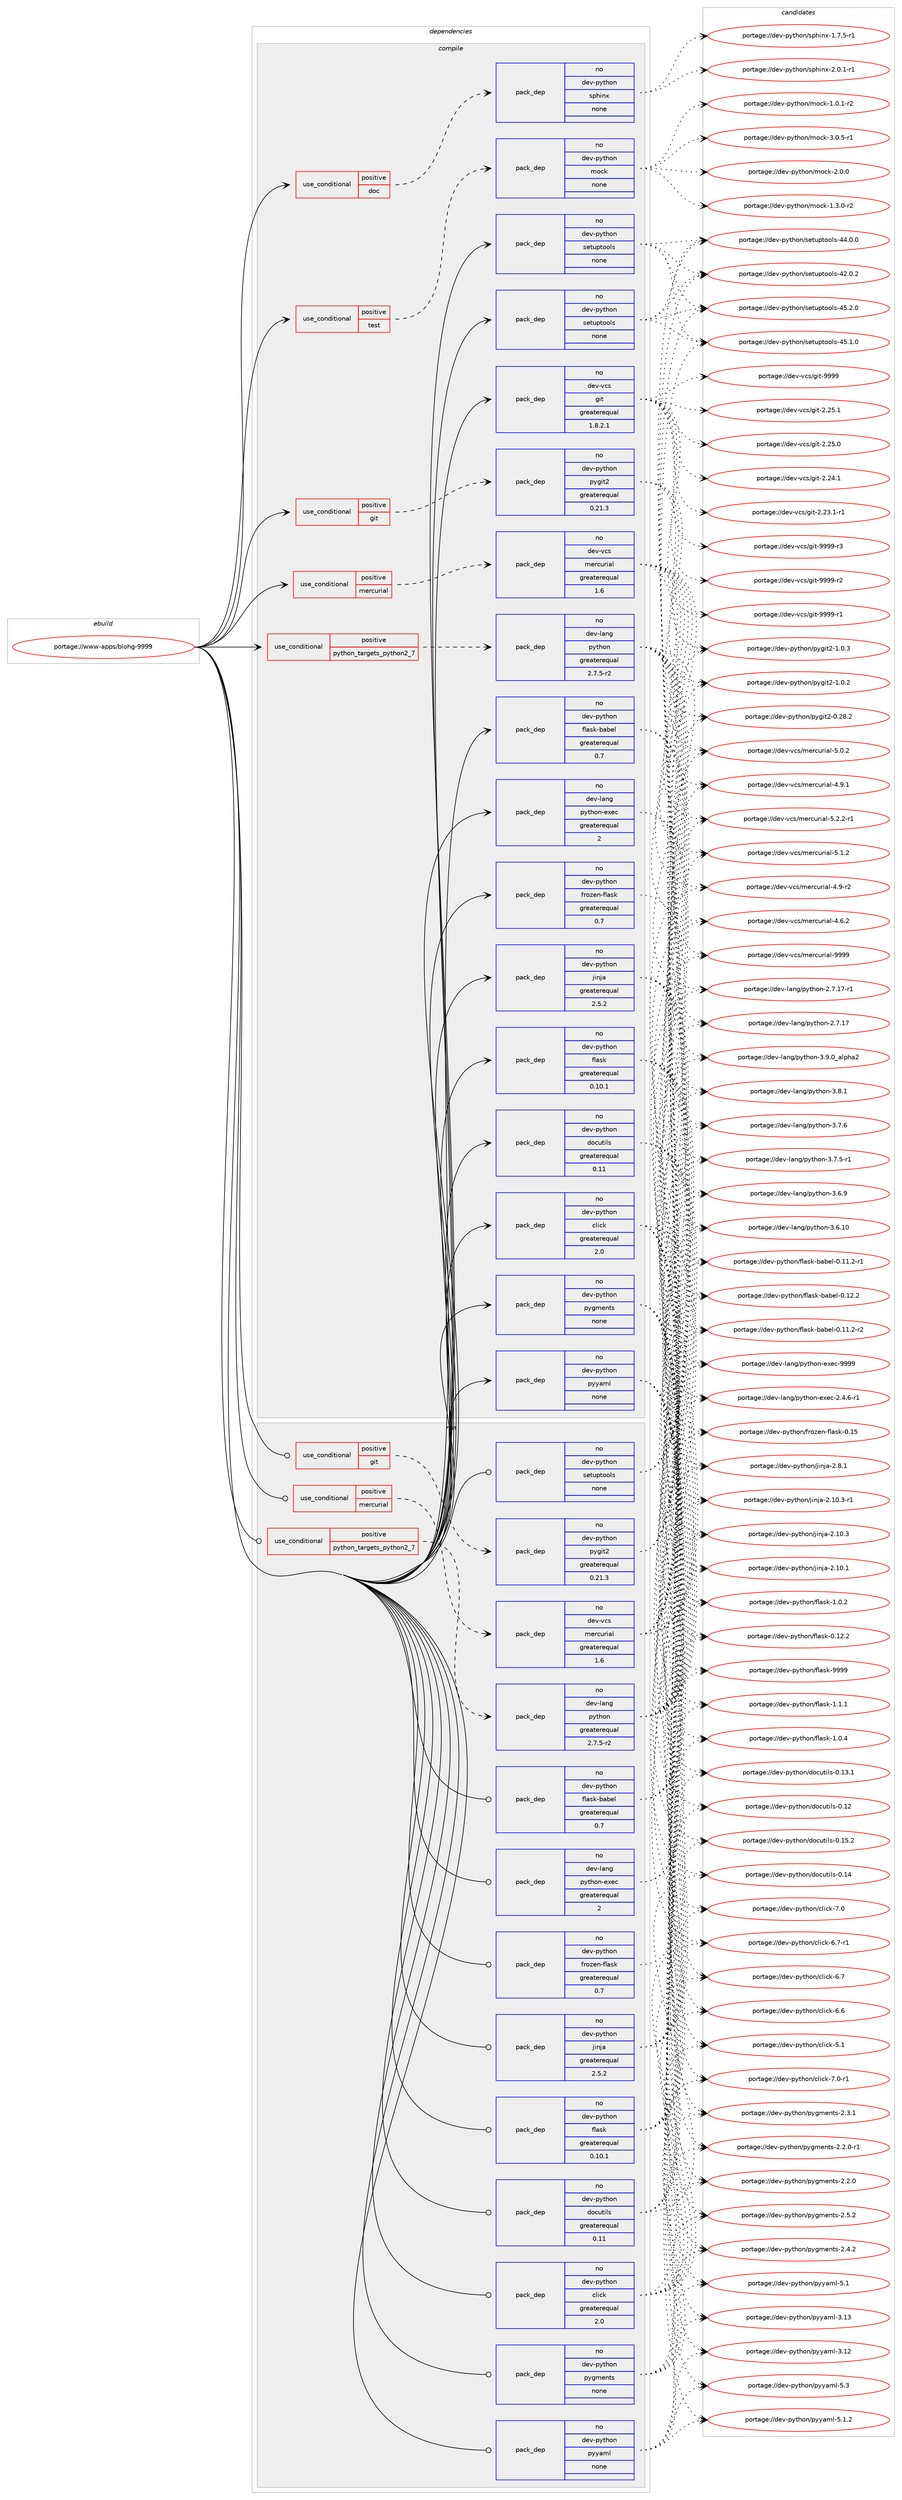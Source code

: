 digraph prolog {

# *************
# Graph options
# *************

newrank=true;
concentrate=true;
compound=true;
graph [rankdir=LR,fontname=Helvetica,fontsize=10,ranksep=1.5];#, ranksep=2.5, nodesep=0.2];
edge  [arrowhead=vee];
node  [fontname=Helvetica,fontsize=10];

# **********
# The ebuild
# **********

subgraph cluster_leftcol {
color=gray;
rank=same;
label=<<i>ebuild</i>>;
id [label="portage://www-apps/blohg-9999", color=red, width=4, href="../www-apps/blohg-9999.svg"];
}

# ****************
# The dependencies
# ****************

subgraph cluster_midcol {
color=gray;
label=<<i>dependencies</i>>;
subgraph cluster_compile {
fillcolor="#eeeeee";
style=filled;
label=<<i>compile</i>>;
subgraph cond6461 {
dependency35885 [label=<<TABLE BORDER="0" CELLBORDER="1" CELLSPACING="0" CELLPADDING="4"><TR><TD ROWSPAN="3" CELLPADDING="10">use_conditional</TD></TR><TR><TD>positive</TD></TR><TR><TD>doc</TD></TR></TABLE>>, shape=none, color=red];
subgraph pack28768 {
dependency35886 [label=<<TABLE BORDER="0" CELLBORDER="1" CELLSPACING="0" CELLPADDING="4" WIDTH="220"><TR><TD ROWSPAN="6" CELLPADDING="30">pack_dep</TD></TR><TR><TD WIDTH="110">no</TD></TR><TR><TD>dev-python</TD></TR><TR><TD>sphinx</TD></TR><TR><TD>none</TD></TR><TR><TD></TD></TR></TABLE>>, shape=none, color=blue];
}
dependency35885:e -> dependency35886:w [weight=20,style="dashed",arrowhead="vee"];
}
id:e -> dependency35885:w [weight=20,style="solid",arrowhead="vee"];
subgraph cond6462 {
dependency35887 [label=<<TABLE BORDER="0" CELLBORDER="1" CELLSPACING="0" CELLPADDING="4"><TR><TD ROWSPAN="3" CELLPADDING="10">use_conditional</TD></TR><TR><TD>positive</TD></TR><TR><TD>git</TD></TR></TABLE>>, shape=none, color=red];
subgraph pack28769 {
dependency35888 [label=<<TABLE BORDER="0" CELLBORDER="1" CELLSPACING="0" CELLPADDING="4" WIDTH="220"><TR><TD ROWSPAN="6" CELLPADDING="30">pack_dep</TD></TR><TR><TD WIDTH="110">no</TD></TR><TR><TD>dev-python</TD></TR><TR><TD>pygit2</TD></TR><TR><TD>greaterequal</TD></TR><TR><TD>0.21.3</TD></TR></TABLE>>, shape=none, color=blue];
}
dependency35887:e -> dependency35888:w [weight=20,style="dashed",arrowhead="vee"];
}
id:e -> dependency35887:w [weight=20,style="solid",arrowhead="vee"];
subgraph cond6463 {
dependency35889 [label=<<TABLE BORDER="0" CELLBORDER="1" CELLSPACING="0" CELLPADDING="4"><TR><TD ROWSPAN="3" CELLPADDING="10">use_conditional</TD></TR><TR><TD>positive</TD></TR><TR><TD>mercurial</TD></TR></TABLE>>, shape=none, color=red];
subgraph pack28770 {
dependency35890 [label=<<TABLE BORDER="0" CELLBORDER="1" CELLSPACING="0" CELLPADDING="4" WIDTH="220"><TR><TD ROWSPAN="6" CELLPADDING="30">pack_dep</TD></TR><TR><TD WIDTH="110">no</TD></TR><TR><TD>dev-vcs</TD></TR><TR><TD>mercurial</TD></TR><TR><TD>greaterequal</TD></TR><TR><TD>1.6</TD></TR></TABLE>>, shape=none, color=blue];
}
dependency35889:e -> dependency35890:w [weight=20,style="dashed",arrowhead="vee"];
}
id:e -> dependency35889:w [weight=20,style="solid",arrowhead="vee"];
subgraph cond6464 {
dependency35891 [label=<<TABLE BORDER="0" CELLBORDER="1" CELLSPACING="0" CELLPADDING="4"><TR><TD ROWSPAN="3" CELLPADDING="10">use_conditional</TD></TR><TR><TD>positive</TD></TR><TR><TD>python_targets_python2_7</TD></TR></TABLE>>, shape=none, color=red];
subgraph pack28771 {
dependency35892 [label=<<TABLE BORDER="0" CELLBORDER="1" CELLSPACING="0" CELLPADDING="4" WIDTH="220"><TR><TD ROWSPAN="6" CELLPADDING="30">pack_dep</TD></TR><TR><TD WIDTH="110">no</TD></TR><TR><TD>dev-lang</TD></TR><TR><TD>python</TD></TR><TR><TD>greaterequal</TD></TR><TR><TD>2.7.5-r2</TD></TR></TABLE>>, shape=none, color=blue];
}
dependency35891:e -> dependency35892:w [weight=20,style="dashed",arrowhead="vee"];
}
id:e -> dependency35891:w [weight=20,style="solid",arrowhead="vee"];
subgraph cond6465 {
dependency35893 [label=<<TABLE BORDER="0" CELLBORDER="1" CELLSPACING="0" CELLPADDING="4"><TR><TD ROWSPAN="3" CELLPADDING="10">use_conditional</TD></TR><TR><TD>positive</TD></TR><TR><TD>test</TD></TR></TABLE>>, shape=none, color=red];
subgraph pack28772 {
dependency35894 [label=<<TABLE BORDER="0" CELLBORDER="1" CELLSPACING="0" CELLPADDING="4" WIDTH="220"><TR><TD ROWSPAN="6" CELLPADDING="30">pack_dep</TD></TR><TR><TD WIDTH="110">no</TD></TR><TR><TD>dev-python</TD></TR><TR><TD>mock</TD></TR><TR><TD>none</TD></TR><TR><TD></TD></TR></TABLE>>, shape=none, color=blue];
}
dependency35893:e -> dependency35894:w [weight=20,style="dashed",arrowhead="vee"];
}
id:e -> dependency35893:w [weight=20,style="solid",arrowhead="vee"];
subgraph pack28773 {
dependency35895 [label=<<TABLE BORDER="0" CELLBORDER="1" CELLSPACING="0" CELLPADDING="4" WIDTH="220"><TR><TD ROWSPAN="6" CELLPADDING="30">pack_dep</TD></TR><TR><TD WIDTH="110">no</TD></TR><TR><TD>dev-lang</TD></TR><TR><TD>python-exec</TD></TR><TR><TD>greaterequal</TD></TR><TR><TD>2</TD></TR></TABLE>>, shape=none, color=blue];
}
id:e -> dependency35895:w [weight=20,style="solid",arrowhead="vee"];
subgraph pack28774 {
dependency35896 [label=<<TABLE BORDER="0" CELLBORDER="1" CELLSPACING="0" CELLPADDING="4" WIDTH="220"><TR><TD ROWSPAN="6" CELLPADDING="30">pack_dep</TD></TR><TR><TD WIDTH="110">no</TD></TR><TR><TD>dev-python</TD></TR><TR><TD>click</TD></TR><TR><TD>greaterequal</TD></TR><TR><TD>2.0</TD></TR></TABLE>>, shape=none, color=blue];
}
id:e -> dependency35896:w [weight=20,style="solid",arrowhead="vee"];
subgraph pack28775 {
dependency35897 [label=<<TABLE BORDER="0" CELLBORDER="1" CELLSPACING="0" CELLPADDING="4" WIDTH="220"><TR><TD ROWSPAN="6" CELLPADDING="30">pack_dep</TD></TR><TR><TD WIDTH="110">no</TD></TR><TR><TD>dev-python</TD></TR><TR><TD>docutils</TD></TR><TR><TD>greaterequal</TD></TR><TR><TD>0.11</TD></TR></TABLE>>, shape=none, color=blue];
}
id:e -> dependency35897:w [weight=20,style="solid",arrowhead="vee"];
subgraph pack28776 {
dependency35898 [label=<<TABLE BORDER="0" CELLBORDER="1" CELLSPACING="0" CELLPADDING="4" WIDTH="220"><TR><TD ROWSPAN="6" CELLPADDING="30">pack_dep</TD></TR><TR><TD WIDTH="110">no</TD></TR><TR><TD>dev-python</TD></TR><TR><TD>flask</TD></TR><TR><TD>greaterequal</TD></TR><TR><TD>0.10.1</TD></TR></TABLE>>, shape=none, color=blue];
}
id:e -> dependency35898:w [weight=20,style="solid",arrowhead="vee"];
subgraph pack28777 {
dependency35899 [label=<<TABLE BORDER="0" CELLBORDER="1" CELLSPACING="0" CELLPADDING="4" WIDTH="220"><TR><TD ROWSPAN="6" CELLPADDING="30">pack_dep</TD></TR><TR><TD WIDTH="110">no</TD></TR><TR><TD>dev-python</TD></TR><TR><TD>flask-babel</TD></TR><TR><TD>greaterequal</TD></TR><TR><TD>0.7</TD></TR></TABLE>>, shape=none, color=blue];
}
id:e -> dependency35899:w [weight=20,style="solid",arrowhead="vee"];
subgraph pack28778 {
dependency35900 [label=<<TABLE BORDER="0" CELLBORDER="1" CELLSPACING="0" CELLPADDING="4" WIDTH="220"><TR><TD ROWSPAN="6" CELLPADDING="30">pack_dep</TD></TR><TR><TD WIDTH="110">no</TD></TR><TR><TD>dev-python</TD></TR><TR><TD>frozen-flask</TD></TR><TR><TD>greaterequal</TD></TR><TR><TD>0.7</TD></TR></TABLE>>, shape=none, color=blue];
}
id:e -> dependency35900:w [weight=20,style="solid",arrowhead="vee"];
subgraph pack28779 {
dependency35901 [label=<<TABLE BORDER="0" CELLBORDER="1" CELLSPACING="0" CELLPADDING="4" WIDTH="220"><TR><TD ROWSPAN="6" CELLPADDING="30">pack_dep</TD></TR><TR><TD WIDTH="110">no</TD></TR><TR><TD>dev-python</TD></TR><TR><TD>jinja</TD></TR><TR><TD>greaterequal</TD></TR><TR><TD>2.5.2</TD></TR></TABLE>>, shape=none, color=blue];
}
id:e -> dependency35901:w [weight=20,style="solid",arrowhead="vee"];
subgraph pack28780 {
dependency35902 [label=<<TABLE BORDER="0" CELLBORDER="1" CELLSPACING="0" CELLPADDING="4" WIDTH="220"><TR><TD ROWSPAN="6" CELLPADDING="30">pack_dep</TD></TR><TR><TD WIDTH="110">no</TD></TR><TR><TD>dev-python</TD></TR><TR><TD>pygments</TD></TR><TR><TD>none</TD></TR><TR><TD></TD></TR></TABLE>>, shape=none, color=blue];
}
id:e -> dependency35902:w [weight=20,style="solid",arrowhead="vee"];
subgraph pack28781 {
dependency35903 [label=<<TABLE BORDER="0" CELLBORDER="1" CELLSPACING="0" CELLPADDING="4" WIDTH="220"><TR><TD ROWSPAN="6" CELLPADDING="30">pack_dep</TD></TR><TR><TD WIDTH="110">no</TD></TR><TR><TD>dev-python</TD></TR><TR><TD>pyyaml</TD></TR><TR><TD>none</TD></TR><TR><TD></TD></TR></TABLE>>, shape=none, color=blue];
}
id:e -> dependency35903:w [weight=20,style="solid",arrowhead="vee"];
subgraph pack28782 {
dependency35904 [label=<<TABLE BORDER="0" CELLBORDER="1" CELLSPACING="0" CELLPADDING="4" WIDTH="220"><TR><TD ROWSPAN="6" CELLPADDING="30">pack_dep</TD></TR><TR><TD WIDTH="110">no</TD></TR><TR><TD>dev-python</TD></TR><TR><TD>setuptools</TD></TR><TR><TD>none</TD></TR><TR><TD></TD></TR></TABLE>>, shape=none, color=blue];
}
id:e -> dependency35904:w [weight=20,style="solid",arrowhead="vee"];
subgraph pack28783 {
dependency35905 [label=<<TABLE BORDER="0" CELLBORDER="1" CELLSPACING="0" CELLPADDING="4" WIDTH="220"><TR><TD ROWSPAN="6" CELLPADDING="30">pack_dep</TD></TR><TR><TD WIDTH="110">no</TD></TR><TR><TD>dev-python</TD></TR><TR><TD>setuptools</TD></TR><TR><TD>none</TD></TR><TR><TD></TD></TR></TABLE>>, shape=none, color=blue];
}
id:e -> dependency35905:w [weight=20,style="solid",arrowhead="vee"];
subgraph pack28784 {
dependency35906 [label=<<TABLE BORDER="0" CELLBORDER="1" CELLSPACING="0" CELLPADDING="4" WIDTH="220"><TR><TD ROWSPAN="6" CELLPADDING="30">pack_dep</TD></TR><TR><TD WIDTH="110">no</TD></TR><TR><TD>dev-vcs</TD></TR><TR><TD>git</TD></TR><TR><TD>greaterequal</TD></TR><TR><TD>1.8.2.1</TD></TR></TABLE>>, shape=none, color=blue];
}
id:e -> dependency35906:w [weight=20,style="solid",arrowhead="vee"];
}
subgraph cluster_compileandrun {
fillcolor="#eeeeee";
style=filled;
label=<<i>compile and run</i>>;
}
subgraph cluster_run {
fillcolor="#eeeeee";
style=filled;
label=<<i>run</i>>;
subgraph cond6466 {
dependency35907 [label=<<TABLE BORDER="0" CELLBORDER="1" CELLSPACING="0" CELLPADDING="4"><TR><TD ROWSPAN="3" CELLPADDING="10">use_conditional</TD></TR><TR><TD>positive</TD></TR><TR><TD>git</TD></TR></TABLE>>, shape=none, color=red];
subgraph pack28785 {
dependency35908 [label=<<TABLE BORDER="0" CELLBORDER="1" CELLSPACING="0" CELLPADDING="4" WIDTH="220"><TR><TD ROWSPAN="6" CELLPADDING="30">pack_dep</TD></TR><TR><TD WIDTH="110">no</TD></TR><TR><TD>dev-python</TD></TR><TR><TD>pygit2</TD></TR><TR><TD>greaterequal</TD></TR><TR><TD>0.21.3</TD></TR></TABLE>>, shape=none, color=blue];
}
dependency35907:e -> dependency35908:w [weight=20,style="dashed",arrowhead="vee"];
}
id:e -> dependency35907:w [weight=20,style="solid",arrowhead="odot"];
subgraph cond6467 {
dependency35909 [label=<<TABLE BORDER="0" CELLBORDER="1" CELLSPACING="0" CELLPADDING="4"><TR><TD ROWSPAN="3" CELLPADDING="10">use_conditional</TD></TR><TR><TD>positive</TD></TR><TR><TD>mercurial</TD></TR></TABLE>>, shape=none, color=red];
subgraph pack28786 {
dependency35910 [label=<<TABLE BORDER="0" CELLBORDER="1" CELLSPACING="0" CELLPADDING="4" WIDTH="220"><TR><TD ROWSPAN="6" CELLPADDING="30">pack_dep</TD></TR><TR><TD WIDTH="110">no</TD></TR><TR><TD>dev-vcs</TD></TR><TR><TD>mercurial</TD></TR><TR><TD>greaterequal</TD></TR><TR><TD>1.6</TD></TR></TABLE>>, shape=none, color=blue];
}
dependency35909:e -> dependency35910:w [weight=20,style="dashed",arrowhead="vee"];
}
id:e -> dependency35909:w [weight=20,style="solid",arrowhead="odot"];
subgraph cond6468 {
dependency35911 [label=<<TABLE BORDER="0" CELLBORDER="1" CELLSPACING="0" CELLPADDING="4"><TR><TD ROWSPAN="3" CELLPADDING="10">use_conditional</TD></TR><TR><TD>positive</TD></TR><TR><TD>python_targets_python2_7</TD></TR></TABLE>>, shape=none, color=red];
subgraph pack28787 {
dependency35912 [label=<<TABLE BORDER="0" CELLBORDER="1" CELLSPACING="0" CELLPADDING="4" WIDTH="220"><TR><TD ROWSPAN="6" CELLPADDING="30">pack_dep</TD></TR><TR><TD WIDTH="110">no</TD></TR><TR><TD>dev-lang</TD></TR><TR><TD>python</TD></TR><TR><TD>greaterequal</TD></TR><TR><TD>2.7.5-r2</TD></TR></TABLE>>, shape=none, color=blue];
}
dependency35911:e -> dependency35912:w [weight=20,style="dashed",arrowhead="vee"];
}
id:e -> dependency35911:w [weight=20,style="solid",arrowhead="odot"];
subgraph pack28788 {
dependency35913 [label=<<TABLE BORDER="0" CELLBORDER="1" CELLSPACING="0" CELLPADDING="4" WIDTH="220"><TR><TD ROWSPAN="6" CELLPADDING="30">pack_dep</TD></TR><TR><TD WIDTH="110">no</TD></TR><TR><TD>dev-lang</TD></TR><TR><TD>python-exec</TD></TR><TR><TD>greaterequal</TD></TR><TR><TD>2</TD></TR></TABLE>>, shape=none, color=blue];
}
id:e -> dependency35913:w [weight=20,style="solid",arrowhead="odot"];
subgraph pack28789 {
dependency35914 [label=<<TABLE BORDER="0" CELLBORDER="1" CELLSPACING="0" CELLPADDING="4" WIDTH="220"><TR><TD ROWSPAN="6" CELLPADDING="30">pack_dep</TD></TR><TR><TD WIDTH="110">no</TD></TR><TR><TD>dev-python</TD></TR><TR><TD>click</TD></TR><TR><TD>greaterequal</TD></TR><TR><TD>2.0</TD></TR></TABLE>>, shape=none, color=blue];
}
id:e -> dependency35914:w [weight=20,style="solid",arrowhead="odot"];
subgraph pack28790 {
dependency35915 [label=<<TABLE BORDER="0" CELLBORDER="1" CELLSPACING="0" CELLPADDING="4" WIDTH="220"><TR><TD ROWSPAN="6" CELLPADDING="30">pack_dep</TD></TR><TR><TD WIDTH="110">no</TD></TR><TR><TD>dev-python</TD></TR><TR><TD>docutils</TD></TR><TR><TD>greaterequal</TD></TR><TR><TD>0.11</TD></TR></TABLE>>, shape=none, color=blue];
}
id:e -> dependency35915:w [weight=20,style="solid",arrowhead="odot"];
subgraph pack28791 {
dependency35916 [label=<<TABLE BORDER="0" CELLBORDER="1" CELLSPACING="0" CELLPADDING="4" WIDTH="220"><TR><TD ROWSPAN="6" CELLPADDING="30">pack_dep</TD></TR><TR><TD WIDTH="110">no</TD></TR><TR><TD>dev-python</TD></TR><TR><TD>flask</TD></TR><TR><TD>greaterequal</TD></TR><TR><TD>0.10.1</TD></TR></TABLE>>, shape=none, color=blue];
}
id:e -> dependency35916:w [weight=20,style="solid",arrowhead="odot"];
subgraph pack28792 {
dependency35917 [label=<<TABLE BORDER="0" CELLBORDER="1" CELLSPACING="0" CELLPADDING="4" WIDTH="220"><TR><TD ROWSPAN="6" CELLPADDING="30">pack_dep</TD></TR><TR><TD WIDTH="110">no</TD></TR><TR><TD>dev-python</TD></TR><TR><TD>flask-babel</TD></TR><TR><TD>greaterequal</TD></TR><TR><TD>0.7</TD></TR></TABLE>>, shape=none, color=blue];
}
id:e -> dependency35917:w [weight=20,style="solid",arrowhead="odot"];
subgraph pack28793 {
dependency35918 [label=<<TABLE BORDER="0" CELLBORDER="1" CELLSPACING="0" CELLPADDING="4" WIDTH="220"><TR><TD ROWSPAN="6" CELLPADDING="30">pack_dep</TD></TR><TR><TD WIDTH="110">no</TD></TR><TR><TD>dev-python</TD></TR><TR><TD>frozen-flask</TD></TR><TR><TD>greaterequal</TD></TR><TR><TD>0.7</TD></TR></TABLE>>, shape=none, color=blue];
}
id:e -> dependency35918:w [weight=20,style="solid",arrowhead="odot"];
subgraph pack28794 {
dependency35919 [label=<<TABLE BORDER="0" CELLBORDER="1" CELLSPACING="0" CELLPADDING="4" WIDTH="220"><TR><TD ROWSPAN="6" CELLPADDING="30">pack_dep</TD></TR><TR><TD WIDTH="110">no</TD></TR><TR><TD>dev-python</TD></TR><TR><TD>jinja</TD></TR><TR><TD>greaterequal</TD></TR><TR><TD>2.5.2</TD></TR></TABLE>>, shape=none, color=blue];
}
id:e -> dependency35919:w [weight=20,style="solid",arrowhead="odot"];
subgraph pack28795 {
dependency35920 [label=<<TABLE BORDER="0" CELLBORDER="1" CELLSPACING="0" CELLPADDING="4" WIDTH="220"><TR><TD ROWSPAN="6" CELLPADDING="30">pack_dep</TD></TR><TR><TD WIDTH="110">no</TD></TR><TR><TD>dev-python</TD></TR><TR><TD>pygments</TD></TR><TR><TD>none</TD></TR><TR><TD></TD></TR></TABLE>>, shape=none, color=blue];
}
id:e -> dependency35920:w [weight=20,style="solid",arrowhead="odot"];
subgraph pack28796 {
dependency35921 [label=<<TABLE BORDER="0" CELLBORDER="1" CELLSPACING="0" CELLPADDING="4" WIDTH="220"><TR><TD ROWSPAN="6" CELLPADDING="30">pack_dep</TD></TR><TR><TD WIDTH="110">no</TD></TR><TR><TD>dev-python</TD></TR><TR><TD>pyyaml</TD></TR><TR><TD>none</TD></TR><TR><TD></TD></TR></TABLE>>, shape=none, color=blue];
}
id:e -> dependency35921:w [weight=20,style="solid",arrowhead="odot"];
subgraph pack28797 {
dependency35922 [label=<<TABLE BORDER="0" CELLBORDER="1" CELLSPACING="0" CELLPADDING="4" WIDTH="220"><TR><TD ROWSPAN="6" CELLPADDING="30">pack_dep</TD></TR><TR><TD WIDTH="110">no</TD></TR><TR><TD>dev-python</TD></TR><TR><TD>setuptools</TD></TR><TR><TD>none</TD></TR><TR><TD></TD></TR></TABLE>>, shape=none, color=blue];
}
id:e -> dependency35922:w [weight=20,style="solid",arrowhead="odot"];
}
}

# **************
# The candidates
# **************

subgraph cluster_choices {
rank=same;
color=gray;
label=<<i>candidates</i>>;

subgraph choice28768 {
color=black;
nodesep=1;
choice10010111845112121116104111110471151121041051101204550464846494511449 [label="portage://dev-python/sphinx-2.0.1-r1", color=red, width=4,href="../dev-python/sphinx-2.0.1-r1.svg"];
choice10010111845112121116104111110471151121041051101204549465546534511449 [label="portage://dev-python/sphinx-1.7.5-r1", color=red, width=4,href="../dev-python/sphinx-1.7.5-r1.svg"];
dependency35886:e -> choice10010111845112121116104111110471151121041051101204550464846494511449:w [style=dotted,weight="100"];
dependency35886:e -> choice10010111845112121116104111110471151121041051101204549465546534511449:w [style=dotted,weight="100"];
}
subgraph choice28769 {
color=black;
nodesep=1;
choice100101118451121211161041111104711212110310511650454946484651 [label="portage://dev-python/pygit2-1.0.3", color=red, width=4,href="../dev-python/pygit2-1.0.3.svg"];
choice100101118451121211161041111104711212110310511650454946484650 [label="portage://dev-python/pygit2-1.0.2", color=red, width=4,href="../dev-python/pygit2-1.0.2.svg"];
choice10010111845112121116104111110471121211031051165045484650564650 [label="portage://dev-python/pygit2-0.28.2", color=red, width=4,href="../dev-python/pygit2-0.28.2.svg"];
dependency35888:e -> choice100101118451121211161041111104711212110310511650454946484651:w [style=dotted,weight="100"];
dependency35888:e -> choice100101118451121211161041111104711212110310511650454946484650:w [style=dotted,weight="100"];
dependency35888:e -> choice10010111845112121116104111110471121211031051165045484650564650:w [style=dotted,weight="100"];
}
subgraph choice28770 {
color=black;
nodesep=1;
choice10010111845118991154710910111499117114105971084557575757 [label="portage://dev-vcs/mercurial-9999", color=red, width=4,href="../dev-vcs/mercurial-9999.svg"];
choice10010111845118991154710910111499117114105971084553465046504511449 [label="portage://dev-vcs/mercurial-5.2.2-r1", color=red, width=4,href="../dev-vcs/mercurial-5.2.2-r1.svg"];
choice1001011184511899115471091011149911711410597108455346494650 [label="portage://dev-vcs/mercurial-5.1.2", color=red, width=4,href="../dev-vcs/mercurial-5.1.2.svg"];
choice1001011184511899115471091011149911711410597108455346484650 [label="portage://dev-vcs/mercurial-5.0.2", color=red, width=4,href="../dev-vcs/mercurial-5.0.2.svg"];
choice1001011184511899115471091011149911711410597108455246574649 [label="portage://dev-vcs/mercurial-4.9.1", color=red, width=4,href="../dev-vcs/mercurial-4.9.1.svg"];
choice1001011184511899115471091011149911711410597108455246574511450 [label="portage://dev-vcs/mercurial-4.9-r2", color=red, width=4,href="../dev-vcs/mercurial-4.9-r2.svg"];
choice1001011184511899115471091011149911711410597108455246544650 [label="portage://dev-vcs/mercurial-4.6.2", color=red, width=4,href="../dev-vcs/mercurial-4.6.2.svg"];
dependency35890:e -> choice10010111845118991154710910111499117114105971084557575757:w [style=dotted,weight="100"];
dependency35890:e -> choice10010111845118991154710910111499117114105971084553465046504511449:w [style=dotted,weight="100"];
dependency35890:e -> choice1001011184511899115471091011149911711410597108455346494650:w [style=dotted,weight="100"];
dependency35890:e -> choice1001011184511899115471091011149911711410597108455346484650:w [style=dotted,weight="100"];
dependency35890:e -> choice1001011184511899115471091011149911711410597108455246574649:w [style=dotted,weight="100"];
dependency35890:e -> choice1001011184511899115471091011149911711410597108455246574511450:w [style=dotted,weight="100"];
dependency35890:e -> choice1001011184511899115471091011149911711410597108455246544650:w [style=dotted,weight="100"];
}
subgraph choice28771 {
color=black;
nodesep=1;
choice10010111845108971101034711212111610411111045514657464895971081121049750 [label="portage://dev-lang/python-3.9.0_alpha2", color=red, width=4,href="../dev-lang/python-3.9.0_alpha2.svg"];
choice100101118451089711010347112121116104111110455146564649 [label="portage://dev-lang/python-3.8.1", color=red, width=4,href="../dev-lang/python-3.8.1.svg"];
choice100101118451089711010347112121116104111110455146554654 [label="portage://dev-lang/python-3.7.6", color=red, width=4,href="../dev-lang/python-3.7.6.svg"];
choice1001011184510897110103471121211161041111104551465546534511449 [label="portage://dev-lang/python-3.7.5-r1", color=red, width=4,href="../dev-lang/python-3.7.5-r1.svg"];
choice100101118451089711010347112121116104111110455146544657 [label="portage://dev-lang/python-3.6.9", color=red, width=4,href="../dev-lang/python-3.6.9.svg"];
choice10010111845108971101034711212111610411111045514654464948 [label="portage://dev-lang/python-3.6.10", color=red, width=4,href="../dev-lang/python-3.6.10.svg"];
choice100101118451089711010347112121116104111110455046554649554511449 [label="portage://dev-lang/python-2.7.17-r1", color=red, width=4,href="../dev-lang/python-2.7.17-r1.svg"];
choice10010111845108971101034711212111610411111045504655464955 [label="portage://dev-lang/python-2.7.17", color=red, width=4,href="../dev-lang/python-2.7.17.svg"];
dependency35892:e -> choice10010111845108971101034711212111610411111045514657464895971081121049750:w [style=dotted,weight="100"];
dependency35892:e -> choice100101118451089711010347112121116104111110455146564649:w [style=dotted,weight="100"];
dependency35892:e -> choice100101118451089711010347112121116104111110455146554654:w [style=dotted,weight="100"];
dependency35892:e -> choice1001011184510897110103471121211161041111104551465546534511449:w [style=dotted,weight="100"];
dependency35892:e -> choice100101118451089711010347112121116104111110455146544657:w [style=dotted,weight="100"];
dependency35892:e -> choice10010111845108971101034711212111610411111045514654464948:w [style=dotted,weight="100"];
dependency35892:e -> choice100101118451089711010347112121116104111110455046554649554511449:w [style=dotted,weight="100"];
dependency35892:e -> choice10010111845108971101034711212111610411111045504655464955:w [style=dotted,weight="100"];
}
subgraph choice28772 {
color=black;
nodesep=1;
choice1001011184511212111610411111047109111991074551464846534511449 [label="portage://dev-python/mock-3.0.5-r1", color=red, width=4,href="../dev-python/mock-3.0.5-r1.svg"];
choice100101118451121211161041111104710911199107455046484648 [label="portage://dev-python/mock-2.0.0", color=red, width=4,href="../dev-python/mock-2.0.0.svg"];
choice1001011184511212111610411111047109111991074549465146484511450 [label="portage://dev-python/mock-1.3.0-r2", color=red, width=4,href="../dev-python/mock-1.3.0-r2.svg"];
choice1001011184511212111610411111047109111991074549464846494511450 [label="portage://dev-python/mock-1.0.1-r2", color=red, width=4,href="../dev-python/mock-1.0.1-r2.svg"];
dependency35894:e -> choice1001011184511212111610411111047109111991074551464846534511449:w [style=dotted,weight="100"];
dependency35894:e -> choice100101118451121211161041111104710911199107455046484648:w [style=dotted,weight="100"];
dependency35894:e -> choice1001011184511212111610411111047109111991074549465146484511450:w [style=dotted,weight="100"];
dependency35894:e -> choice1001011184511212111610411111047109111991074549464846494511450:w [style=dotted,weight="100"];
}
subgraph choice28773 {
color=black;
nodesep=1;
choice10010111845108971101034711212111610411111045101120101994557575757 [label="portage://dev-lang/python-exec-9999", color=red, width=4,href="../dev-lang/python-exec-9999.svg"];
choice10010111845108971101034711212111610411111045101120101994550465246544511449 [label="portage://dev-lang/python-exec-2.4.6-r1", color=red, width=4,href="../dev-lang/python-exec-2.4.6-r1.svg"];
dependency35895:e -> choice10010111845108971101034711212111610411111045101120101994557575757:w [style=dotted,weight="100"];
dependency35895:e -> choice10010111845108971101034711212111610411111045101120101994550465246544511449:w [style=dotted,weight="100"];
}
subgraph choice28774 {
color=black;
nodesep=1;
choice10010111845112121116104111110479910810599107455546484511449 [label="portage://dev-python/click-7.0-r1", color=red, width=4,href="../dev-python/click-7.0-r1.svg"];
choice1001011184511212111610411111047991081059910745554648 [label="portage://dev-python/click-7.0", color=red, width=4,href="../dev-python/click-7.0.svg"];
choice10010111845112121116104111110479910810599107455446554511449 [label="portage://dev-python/click-6.7-r1", color=red, width=4,href="../dev-python/click-6.7-r1.svg"];
choice1001011184511212111610411111047991081059910745544655 [label="portage://dev-python/click-6.7", color=red, width=4,href="../dev-python/click-6.7.svg"];
choice1001011184511212111610411111047991081059910745544654 [label="portage://dev-python/click-6.6", color=red, width=4,href="../dev-python/click-6.6.svg"];
choice1001011184511212111610411111047991081059910745534649 [label="portage://dev-python/click-5.1", color=red, width=4,href="../dev-python/click-5.1.svg"];
dependency35896:e -> choice10010111845112121116104111110479910810599107455546484511449:w [style=dotted,weight="100"];
dependency35896:e -> choice1001011184511212111610411111047991081059910745554648:w [style=dotted,weight="100"];
dependency35896:e -> choice10010111845112121116104111110479910810599107455446554511449:w [style=dotted,weight="100"];
dependency35896:e -> choice1001011184511212111610411111047991081059910745544655:w [style=dotted,weight="100"];
dependency35896:e -> choice1001011184511212111610411111047991081059910745544654:w [style=dotted,weight="100"];
dependency35896:e -> choice1001011184511212111610411111047991081059910745534649:w [style=dotted,weight="100"];
}
subgraph choice28775 {
color=black;
nodesep=1;
choice10010111845112121116104111110471001119911711610510811545484649534650 [label="portage://dev-python/docutils-0.15.2", color=red, width=4,href="../dev-python/docutils-0.15.2.svg"];
choice1001011184511212111610411111047100111991171161051081154548464952 [label="portage://dev-python/docutils-0.14", color=red, width=4,href="../dev-python/docutils-0.14.svg"];
choice10010111845112121116104111110471001119911711610510811545484649514649 [label="portage://dev-python/docutils-0.13.1", color=red, width=4,href="../dev-python/docutils-0.13.1.svg"];
choice1001011184511212111610411111047100111991171161051081154548464950 [label="portage://dev-python/docutils-0.12", color=red, width=4,href="../dev-python/docutils-0.12.svg"];
dependency35897:e -> choice10010111845112121116104111110471001119911711610510811545484649534650:w [style=dotted,weight="100"];
dependency35897:e -> choice1001011184511212111610411111047100111991171161051081154548464952:w [style=dotted,weight="100"];
dependency35897:e -> choice10010111845112121116104111110471001119911711610510811545484649514649:w [style=dotted,weight="100"];
dependency35897:e -> choice1001011184511212111610411111047100111991171161051081154548464950:w [style=dotted,weight="100"];
}
subgraph choice28776 {
color=black;
nodesep=1;
choice1001011184511212111610411111047102108971151074557575757 [label="portage://dev-python/flask-9999", color=red, width=4,href="../dev-python/flask-9999.svg"];
choice100101118451121211161041111104710210897115107454946494649 [label="portage://dev-python/flask-1.1.1", color=red, width=4,href="../dev-python/flask-1.1.1.svg"];
choice100101118451121211161041111104710210897115107454946484652 [label="portage://dev-python/flask-1.0.4", color=red, width=4,href="../dev-python/flask-1.0.4.svg"];
choice100101118451121211161041111104710210897115107454946484650 [label="portage://dev-python/flask-1.0.2", color=red, width=4,href="../dev-python/flask-1.0.2.svg"];
choice10010111845112121116104111110471021089711510745484649504650 [label="portage://dev-python/flask-0.12.2", color=red, width=4,href="../dev-python/flask-0.12.2.svg"];
dependency35898:e -> choice1001011184511212111610411111047102108971151074557575757:w [style=dotted,weight="100"];
dependency35898:e -> choice100101118451121211161041111104710210897115107454946494649:w [style=dotted,weight="100"];
dependency35898:e -> choice100101118451121211161041111104710210897115107454946484652:w [style=dotted,weight="100"];
dependency35898:e -> choice100101118451121211161041111104710210897115107454946484650:w [style=dotted,weight="100"];
dependency35898:e -> choice10010111845112121116104111110471021089711510745484649504650:w [style=dotted,weight="100"];
}
subgraph choice28777 {
color=black;
nodesep=1;
choice1001011184511212111610411111047102108971151074598979810110845484649504650 [label="portage://dev-python/flask-babel-0.12.2", color=red, width=4,href="../dev-python/flask-babel-0.12.2.svg"];
choice10010111845112121116104111110471021089711510745989798101108454846494946504511450 [label="portage://dev-python/flask-babel-0.11.2-r2", color=red, width=4,href="../dev-python/flask-babel-0.11.2-r2.svg"];
choice10010111845112121116104111110471021089711510745989798101108454846494946504511449 [label="portage://dev-python/flask-babel-0.11.2-r1", color=red, width=4,href="../dev-python/flask-babel-0.11.2-r1.svg"];
dependency35899:e -> choice1001011184511212111610411111047102108971151074598979810110845484649504650:w [style=dotted,weight="100"];
dependency35899:e -> choice10010111845112121116104111110471021089711510745989798101108454846494946504511450:w [style=dotted,weight="100"];
dependency35899:e -> choice10010111845112121116104111110471021089711510745989798101108454846494946504511449:w [style=dotted,weight="100"];
}
subgraph choice28778 {
color=black;
nodesep=1;
choice100101118451121211161041111104710211411112210111045102108971151074548464953 [label="portage://dev-python/frozen-flask-0.15", color=red, width=4,href="../dev-python/frozen-flask-0.15.svg"];
dependency35900:e -> choice100101118451121211161041111104710211411112210111045102108971151074548464953:w [style=dotted,weight="100"];
}
subgraph choice28779 {
color=black;
nodesep=1;
choice100101118451121211161041111104710610511010697455046564649 [label="portage://dev-python/jinja-2.8.1", color=red, width=4,href="../dev-python/jinja-2.8.1.svg"];
choice100101118451121211161041111104710610511010697455046494846514511449 [label="portage://dev-python/jinja-2.10.3-r1", color=red, width=4,href="../dev-python/jinja-2.10.3-r1.svg"];
choice10010111845112121116104111110471061051101069745504649484651 [label="portage://dev-python/jinja-2.10.3", color=red, width=4,href="../dev-python/jinja-2.10.3.svg"];
choice10010111845112121116104111110471061051101069745504649484649 [label="portage://dev-python/jinja-2.10.1", color=red, width=4,href="../dev-python/jinja-2.10.1.svg"];
dependency35901:e -> choice100101118451121211161041111104710610511010697455046564649:w [style=dotted,weight="100"];
dependency35901:e -> choice100101118451121211161041111104710610511010697455046494846514511449:w [style=dotted,weight="100"];
dependency35901:e -> choice10010111845112121116104111110471061051101069745504649484651:w [style=dotted,weight="100"];
dependency35901:e -> choice10010111845112121116104111110471061051101069745504649484649:w [style=dotted,weight="100"];
}
subgraph choice28780 {
color=black;
nodesep=1;
choice1001011184511212111610411111047112121103109101110116115455046534650 [label="portage://dev-python/pygments-2.5.2", color=red, width=4,href="../dev-python/pygments-2.5.2.svg"];
choice1001011184511212111610411111047112121103109101110116115455046524650 [label="portage://dev-python/pygments-2.4.2", color=red, width=4,href="../dev-python/pygments-2.4.2.svg"];
choice1001011184511212111610411111047112121103109101110116115455046514649 [label="portage://dev-python/pygments-2.3.1", color=red, width=4,href="../dev-python/pygments-2.3.1.svg"];
choice10010111845112121116104111110471121211031091011101161154550465046484511449 [label="portage://dev-python/pygments-2.2.0-r1", color=red, width=4,href="../dev-python/pygments-2.2.0-r1.svg"];
choice1001011184511212111610411111047112121103109101110116115455046504648 [label="portage://dev-python/pygments-2.2.0", color=red, width=4,href="../dev-python/pygments-2.2.0.svg"];
dependency35902:e -> choice1001011184511212111610411111047112121103109101110116115455046534650:w [style=dotted,weight="100"];
dependency35902:e -> choice1001011184511212111610411111047112121103109101110116115455046524650:w [style=dotted,weight="100"];
dependency35902:e -> choice1001011184511212111610411111047112121103109101110116115455046514649:w [style=dotted,weight="100"];
dependency35902:e -> choice10010111845112121116104111110471121211031091011101161154550465046484511449:w [style=dotted,weight="100"];
dependency35902:e -> choice1001011184511212111610411111047112121103109101110116115455046504648:w [style=dotted,weight="100"];
}
subgraph choice28781 {
color=black;
nodesep=1;
choice10010111845112121116104111110471121211219710910845534651 [label="portage://dev-python/pyyaml-5.3", color=red, width=4,href="../dev-python/pyyaml-5.3.svg"];
choice100101118451121211161041111104711212112197109108455346494650 [label="portage://dev-python/pyyaml-5.1.2", color=red, width=4,href="../dev-python/pyyaml-5.1.2.svg"];
choice10010111845112121116104111110471121211219710910845534649 [label="portage://dev-python/pyyaml-5.1", color=red, width=4,href="../dev-python/pyyaml-5.1.svg"];
choice1001011184511212111610411111047112121121971091084551464951 [label="portage://dev-python/pyyaml-3.13", color=red, width=4,href="../dev-python/pyyaml-3.13.svg"];
choice1001011184511212111610411111047112121121971091084551464950 [label="portage://dev-python/pyyaml-3.12", color=red, width=4,href="../dev-python/pyyaml-3.12.svg"];
dependency35903:e -> choice10010111845112121116104111110471121211219710910845534651:w [style=dotted,weight="100"];
dependency35903:e -> choice100101118451121211161041111104711212112197109108455346494650:w [style=dotted,weight="100"];
dependency35903:e -> choice10010111845112121116104111110471121211219710910845534649:w [style=dotted,weight="100"];
dependency35903:e -> choice1001011184511212111610411111047112121121971091084551464951:w [style=dotted,weight="100"];
dependency35903:e -> choice1001011184511212111610411111047112121121971091084551464950:w [style=dotted,weight="100"];
}
subgraph choice28782 {
color=black;
nodesep=1;
choice100101118451121211161041111104711510111611711211611111110811545525346504648 [label="portage://dev-python/setuptools-45.2.0", color=red, width=4,href="../dev-python/setuptools-45.2.0.svg"];
choice100101118451121211161041111104711510111611711211611111110811545525346494648 [label="portage://dev-python/setuptools-45.1.0", color=red, width=4,href="../dev-python/setuptools-45.1.0.svg"];
choice100101118451121211161041111104711510111611711211611111110811545525246484648 [label="portage://dev-python/setuptools-44.0.0", color=red, width=4,href="../dev-python/setuptools-44.0.0.svg"];
choice100101118451121211161041111104711510111611711211611111110811545525046484650 [label="portage://dev-python/setuptools-42.0.2", color=red, width=4,href="../dev-python/setuptools-42.0.2.svg"];
dependency35904:e -> choice100101118451121211161041111104711510111611711211611111110811545525346504648:w [style=dotted,weight="100"];
dependency35904:e -> choice100101118451121211161041111104711510111611711211611111110811545525346494648:w [style=dotted,weight="100"];
dependency35904:e -> choice100101118451121211161041111104711510111611711211611111110811545525246484648:w [style=dotted,weight="100"];
dependency35904:e -> choice100101118451121211161041111104711510111611711211611111110811545525046484650:w [style=dotted,weight="100"];
}
subgraph choice28783 {
color=black;
nodesep=1;
choice100101118451121211161041111104711510111611711211611111110811545525346504648 [label="portage://dev-python/setuptools-45.2.0", color=red, width=4,href="../dev-python/setuptools-45.2.0.svg"];
choice100101118451121211161041111104711510111611711211611111110811545525346494648 [label="portage://dev-python/setuptools-45.1.0", color=red, width=4,href="../dev-python/setuptools-45.1.0.svg"];
choice100101118451121211161041111104711510111611711211611111110811545525246484648 [label="portage://dev-python/setuptools-44.0.0", color=red, width=4,href="../dev-python/setuptools-44.0.0.svg"];
choice100101118451121211161041111104711510111611711211611111110811545525046484650 [label="portage://dev-python/setuptools-42.0.2", color=red, width=4,href="../dev-python/setuptools-42.0.2.svg"];
dependency35905:e -> choice100101118451121211161041111104711510111611711211611111110811545525346504648:w [style=dotted,weight="100"];
dependency35905:e -> choice100101118451121211161041111104711510111611711211611111110811545525346494648:w [style=dotted,weight="100"];
dependency35905:e -> choice100101118451121211161041111104711510111611711211611111110811545525246484648:w [style=dotted,weight="100"];
dependency35905:e -> choice100101118451121211161041111104711510111611711211611111110811545525046484650:w [style=dotted,weight="100"];
}
subgraph choice28784 {
color=black;
nodesep=1;
choice10010111845118991154710310511645575757574511451 [label="portage://dev-vcs/git-9999-r3", color=red, width=4,href="../dev-vcs/git-9999-r3.svg"];
choice10010111845118991154710310511645575757574511450 [label="portage://dev-vcs/git-9999-r2", color=red, width=4,href="../dev-vcs/git-9999-r2.svg"];
choice10010111845118991154710310511645575757574511449 [label="portage://dev-vcs/git-9999-r1", color=red, width=4,href="../dev-vcs/git-9999-r1.svg"];
choice1001011184511899115471031051164557575757 [label="portage://dev-vcs/git-9999", color=red, width=4,href="../dev-vcs/git-9999.svg"];
choice10010111845118991154710310511645504650534649 [label="portage://dev-vcs/git-2.25.1", color=red, width=4,href="../dev-vcs/git-2.25.1.svg"];
choice10010111845118991154710310511645504650534648 [label="portage://dev-vcs/git-2.25.0", color=red, width=4,href="../dev-vcs/git-2.25.0.svg"];
choice10010111845118991154710310511645504650524649 [label="portage://dev-vcs/git-2.24.1", color=red, width=4,href="../dev-vcs/git-2.24.1.svg"];
choice100101118451189911547103105116455046505146494511449 [label="portage://dev-vcs/git-2.23.1-r1", color=red, width=4,href="../dev-vcs/git-2.23.1-r1.svg"];
dependency35906:e -> choice10010111845118991154710310511645575757574511451:w [style=dotted,weight="100"];
dependency35906:e -> choice10010111845118991154710310511645575757574511450:w [style=dotted,weight="100"];
dependency35906:e -> choice10010111845118991154710310511645575757574511449:w [style=dotted,weight="100"];
dependency35906:e -> choice1001011184511899115471031051164557575757:w [style=dotted,weight="100"];
dependency35906:e -> choice10010111845118991154710310511645504650534649:w [style=dotted,weight="100"];
dependency35906:e -> choice10010111845118991154710310511645504650534648:w [style=dotted,weight="100"];
dependency35906:e -> choice10010111845118991154710310511645504650524649:w [style=dotted,weight="100"];
dependency35906:e -> choice100101118451189911547103105116455046505146494511449:w [style=dotted,weight="100"];
}
subgraph choice28785 {
color=black;
nodesep=1;
choice100101118451121211161041111104711212110310511650454946484651 [label="portage://dev-python/pygit2-1.0.3", color=red, width=4,href="../dev-python/pygit2-1.0.3.svg"];
choice100101118451121211161041111104711212110310511650454946484650 [label="portage://dev-python/pygit2-1.0.2", color=red, width=4,href="../dev-python/pygit2-1.0.2.svg"];
choice10010111845112121116104111110471121211031051165045484650564650 [label="portage://dev-python/pygit2-0.28.2", color=red, width=4,href="../dev-python/pygit2-0.28.2.svg"];
dependency35908:e -> choice100101118451121211161041111104711212110310511650454946484651:w [style=dotted,weight="100"];
dependency35908:e -> choice100101118451121211161041111104711212110310511650454946484650:w [style=dotted,weight="100"];
dependency35908:e -> choice10010111845112121116104111110471121211031051165045484650564650:w [style=dotted,weight="100"];
}
subgraph choice28786 {
color=black;
nodesep=1;
choice10010111845118991154710910111499117114105971084557575757 [label="portage://dev-vcs/mercurial-9999", color=red, width=4,href="../dev-vcs/mercurial-9999.svg"];
choice10010111845118991154710910111499117114105971084553465046504511449 [label="portage://dev-vcs/mercurial-5.2.2-r1", color=red, width=4,href="../dev-vcs/mercurial-5.2.2-r1.svg"];
choice1001011184511899115471091011149911711410597108455346494650 [label="portage://dev-vcs/mercurial-5.1.2", color=red, width=4,href="../dev-vcs/mercurial-5.1.2.svg"];
choice1001011184511899115471091011149911711410597108455346484650 [label="portage://dev-vcs/mercurial-5.0.2", color=red, width=4,href="../dev-vcs/mercurial-5.0.2.svg"];
choice1001011184511899115471091011149911711410597108455246574649 [label="portage://dev-vcs/mercurial-4.9.1", color=red, width=4,href="../dev-vcs/mercurial-4.9.1.svg"];
choice1001011184511899115471091011149911711410597108455246574511450 [label="portage://dev-vcs/mercurial-4.9-r2", color=red, width=4,href="../dev-vcs/mercurial-4.9-r2.svg"];
choice1001011184511899115471091011149911711410597108455246544650 [label="portage://dev-vcs/mercurial-4.6.2", color=red, width=4,href="../dev-vcs/mercurial-4.6.2.svg"];
dependency35910:e -> choice10010111845118991154710910111499117114105971084557575757:w [style=dotted,weight="100"];
dependency35910:e -> choice10010111845118991154710910111499117114105971084553465046504511449:w [style=dotted,weight="100"];
dependency35910:e -> choice1001011184511899115471091011149911711410597108455346494650:w [style=dotted,weight="100"];
dependency35910:e -> choice1001011184511899115471091011149911711410597108455346484650:w [style=dotted,weight="100"];
dependency35910:e -> choice1001011184511899115471091011149911711410597108455246574649:w [style=dotted,weight="100"];
dependency35910:e -> choice1001011184511899115471091011149911711410597108455246574511450:w [style=dotted,weight="100"];
dependency35910:e -> choice1001011184511899115471091011149911711410597108455246544650:w [style=dotted,weight="100"];
}
subgraph choice28787 {
color=black;
nodesep=1;
choice10010111845108971101034711212111610411111045514657464895971081121049750 [label="portage://dev-lang/python-3.9.0_alpha2", color=red, width=4,href="../dev-lang/python-3.9.0_alpha2.svg"];
choice100101118451089711010347112121116104111110455146564649 [label="portage://dev-lang/python-3.8.1", color=red, width=4,href="../dev-lang/python-3.8.1.svg"];
choice100101118451089711010347112121116104111110455146554654 [label="portage://dev-lang/python-3.7.6", color=red, width=4,href="../dev-lang/python-3.7.6.svg"];
choice1001011184510897110103471121211161041111104551465546534511449 [label="portage://dev-lang/python-3.7.5-r1", color=red, width=4,href="../dev-lang/python-3.7.5-r1.svg"];
choice100101118451089711010347112121116104111110455146544657 [label="portage://dev-lang/python-3.6.9", color=red, width=4,href="../dev-lang/python-3.6.9.svg"];
choice10010111845108971101034711212111610411111045514654464948 [label="portage://dev-lang/python-3.6.10", color=red, width=4,href="../dev-lang/python-3.6.10.svg"];
choice100101118451089711010347112121116104111110455046554649554511449 [label="portage://dev-lang/python-2.7.17-r1", color=red, width=4,href="../dev-lang/python-2.7.17-r1.svg"];
choice10010111845108971101034711212111610411111045504655464955 [label="portage://dev-lang/python-2.7.17", color=red, width=4,href="../dev-lang/python-2.7.17.svg"];
dependency35912:e -> choice10010111845108971101034711212111610411111045514657464895971081121049750:w [style=dotted,weight="100"];
dependency35912:e -> choice100101118451089711010347112121116104111110455146564649:w [style=dotted,weight="100"];
dependency35912:e -> choice100101118451089711010347112121116104111110455146554654:w [style=dotted,weight="100"];
dependency35912:e -> choice1001011184510897110103471121211161041111104551465546534511449:w [style=dotted,weight="100"];
dependency35912:e -> choice100101118451089711010347112121116104111110455146544657:w [style=dotted,weight="100"];
dependency35912:e -> choice10010111845108971101034711212111610411111045514654464948:w [style=dotted,weight="100"];
dependency35912:e -> choice100101118451089711010347112121116104111110455046554649554511449:w [style=dotted,weight="100"];
dependency35912:e -> choice10010111845108971101034711212111610411111045504655464955:w [style=dotted,weight="100"];
}
subgraph choice28788 {
color=black;
nodesep=1;
choice10010111845108971101034711212111610411111045101120101994557575757 [label="portage://dev-lang/python-exec-9999", color=red, width=4,href="../dev-lang/python-exec-9999.svg"];
choice10010111845108971101034711212111610411111045101120101994550465246544511449 [label="portage://dev-lang/python-exec-2.4.6-r1", color=red, width=4,href="../dev-lang/python-exec-2.4.6-r1.svg"];
dependency35913:e -> choice10010111845108971101034711212111610411111045101120101994557575757:w [style=dotted,weight="100"];
dependency35913:e -> choice10010111845108971101034711212111610411111045101120101994550465246544511449:w [style=dotted,weight="100"];
}
subgraph choice28789 {
color=black;
nodesep=1;
choice10010111845112121116104111110479910810599107455546484511449 [label="portage://dev-python/click-7.0-r1", color=red, width=4,href="../dev-python/click-7.0-r1.svg"];
choice1001011184511212111610411111047991081059910745554648 [label="portage://dev-python/click-7.0", color=red, width=4,href="../dev-python/click-7.0.svg"];
choice10010111845112121116104111110479910810599107455446554511449 [label="portage://dev-python/click-6.7-r1", color=red, width=4,href="../dev-python/click-6.7-r1.svg"];
choice1001011184511212111610411111047991081059910745544655 [label="portage://dev-python/click-6.7", color=red, width=4,href="../dev-python/click-6.7.svg"];
choice1001011184511212111610411111047991081059910745544654 [label="portage://dev-python/click-6.6", color=red, width=4,href="../dev-python/click-6.6.svg"];
choice1001011184511212111610411111047991081059910745534649 [label="portage://dev-python/click-5.1", color=red, width=4,href="../dev-python/click-5.1.svg"];
dependency35914:e -> choice10010111845112121116104111110479910810599107455546484511449:w [style=dotted,weight="100"];
dependency35914:e -> choice1001011184511212111610411111047991081059910745554648:w [style=dotted,weight="100"];
dependency35914:e -> choice10010111845112121116104111110479910810599107455446554511449:w [style=dotted,weight="100"];
dependency35914:e -> choice1001011184511212111610411111047991081059910745544655:w [style=dotted,weight="100"];
dependency35914:e -> choice1001011184511212111610411111047991081059910745544654:w [style=dotted,weight="100"];
dependency35914:e -> choice1001011184511212111610411111047991081059910745534649:w [style=dotted,weight="100"];
}
subgraph choice28790 {
color=black;
nodesep=1;
choice10010111845112121116104111110471001119911711610510811545484649534650 [label="portage://dev-python/docutils-0.15.2", color=red, width=4,href="../dev-python/docutils-0.15.2.svg"];
choice1001011184511212111610411111047100111991171161051081154548464952 [label="portage://dev-python/docutils-0.14", color=red, width=4,href="../dev-python/docutils-0.14.svg"];
choice10010111845112121116104111110471001119911711610510811545484649514649 [label="portage://dev-python/docutils-0.13.1", color=red, width=4,href="../dev-python/docutils-0.13.1.svg"];
choice1001011184511212111610411111047100111991171161051081154548464950 [label="portage://dev-python/docutils-0.12", color=red, width=4,href="../dev-python/docutils-0.12.svg"];
dependency35915:e -> choice10010111845112121116104111110471001119911711610510811545484649534650:w [style=dotted,weight="100"];
dependency35915:e -> choice1001011184511212111610411111047100111991171161051081154548464952:w [style=dotted,weight="100"];
dependency35915:e -> choice10010111845112121116104111110471001119911711610510811545484649514649:w [style=dotted,weight="100"];
dependency35915:e -> choice1001011184511212111610411111047100111991171161051081154548464950:w [style=dotted,weight="100"];
}
subgraph choice28791 {
color=black;
nodesep=1;
choice1001011184511212111610411111047102108971151074557575757 [label="portage://dev-python/flask-9999", color=red, width=4,href="../dev-python/flask-9999.svg"];
choice100101118451121211161041111104710210897115107454946494649 [label="portage://dev-python/flask-1.1.1", color=red, width=4,href="../dev-python/flask-1.1.1.svg"];
choice100101118451121211161041111104710210897115107454946484652 [label="portage://dev-python/flask-1.0.4", color=red, width=4,href="../dev-python/flask-1.0.4.svg"];
choice100101118451121211161041111104710210897115107454946484650 [label="portage://dev-python/flask-1.0.2", color=red, width=4,href="../dev-python/flask-1.0.2.svg"];
choice10010111845112121116104111110471021089711510745484649504650 [label="portage://dev-python/flask-0.12.2", color=red, width=4,href="../dev-python/flask-0.12.2.svg"];
dependency35916:e -> choice1001011184511212111610411111047102108971151074557575757:w [style=dotted,weight="100"];
dependency35916:e -> choice100101118451121211161041111104710210897115107454946494649:w [style=dotted,weight="100"];
dependency35916:e -> choice100101118451121211161041111104710210897115107454946484652:w [style=dotted,weight="100"];
dependency35916:e -> choice100101118451121211161041111104710210897115107454946484650:w [style=dotted,weight="100"];
dependency35916:e -> choice10010111845112121116104111110471021089711510745484649504650:w [style=dotted,weight="100"];
}
subgraph choice28792 {
color=black;
nodesep=1;
choice1001011184511212111610411111047102108971151074598979810110845484649504650 [label="portage://dev-python/flask-babel-0.12.2", color=red, width=4,href="../dev-python/flask-babel-0.12.2.svg"];
choice10010111845112121116104111110471021089711510745989798101108454846494946504511450 [label="portage://dev-python/flask-babel-0.11.2-r2", color=red, width=4,href="../dev-python/flask-babel-0.11.2-r2.svg"];
choice10010111845112121116104111110471021089711510745989798101108454846494946504511449 [label="portage://dev-python/flask-babel-0.11.2-r1", color=red, width=4,href="../dev-python/flask-babel-0.11.2-r1.svg"];
dependency35917:e -> choice1001011184511212111610411111047102108971151074598979810110845484649504650:w [style=dotted,weight="100"];
dependency35917:e -> choice10010111845112121116104111110471021089711510745989798101108454846494946504511450:w [style=dotted,weight="100"];
dependency35917:e -> choice10010111845112121116104111110471021089711510745989798101108454846494946504511449:w [style=dotted,weight="100"];
}
subgraph choice28793 {
color=black;
nodesep=1;
choice100101118451121211161041111104710211411112210111045102108971151074548464953 [label="portage://dev-python/frozen-flask-0.15", color=red, width=4,href="../dev-python/frozen-flask-0.15.svg"];
dependency35918:e -> choice100101118451121211161041111104710211411112210111045102108971151074548464953:w [style=dotted,weight="100"];
}
subgraph choice28794 {
color=black;
nodesep=1;
choice100101118451121211161041111104710610511010697455046564649 [label="portage://dev-python/jinja-2.8.1", color=red, width=4,href="../dev-python/jinja-2.8.1.svg"];
choice100101118451121211161041111104710610511010697455046494846514511449 [label="portage://dev-python/jinja-2.10.3-r1", color=red, width=4,href="../dev-python/jinja-2.10.3-r1.svg"];
choice10010111845112121116104111110471061051101069745504649484651 [label="portage://dev-python/jinja-2.10.3", color=red, width=4,href="../dev-python/jinja-2.10.3.svg"];
choice10010111845112121116104111110471061051101069745504649484649 [label="portage://dev-python/jinja-2.10.1", color=red, width=4,href="../dev-python/jinja-2.10.1.svg"];
dependency35919:e -> choice100101118451121211161041111104710610511010697455046564649:w [style=dotted,weight="100"];
dependency35919:e -> choice100101118451121211161041111104710610511010697455046494846514511449:w [style=dotted,weight="100"];
dependency35919:e -> choice10010111845112121116104111110471061051101069745504649484651:w [style=dotted,weight="100"];
dependency35919:e -> choice10010111845112121116104111110471061051101069745504649484649:w [style=dotted,weight="100"];
}
subgraph choice28795 {
color=black;
nodesep=1;
choice1001011184511212111610411111047112121103109101110116115455046534650 [label="portage://dev-python/pygments-2.5.2", color=red, width=4,href="../dev-python/pygments-2.5.2.svg"];
choice1001011184511212111610411111047112121103109101110116115455046524650 [label="portage://dev-python/pygments-2.4.2", color=red, width=4,href="../dev-python/pygments-2.4.2.svg"];
choice1001011184511212111610411111047112121103109101110116115455046514649 [label="portage://dev-python/pygments-2.3.1", color=red, width=4,href="../dev-python/pygments-2.3.1.svg"];
choice10010111845112121116104111110471121211031091011101161154550465046484511449 [label="portage://dev-python/pygments-2.2.0-r1", color=red, width=4,href="../dev-python/pygments-2.2.0-r1.svg"];
choice1001011184511212111610411111047112121103109101110116115455046504648 [label="portage://dev-python/pygments-2.2.0", color=red, width=4,href="../dev-python/pygments-2.2.0.svg"];
dependency35920:e -> choice1001011184511212111610411111047112121103109101110116115455046534650:w [style=dotted,weight="100"];
dependency35920:e -> choice1001011184511212111610411111047112121103109101110116115455046524650:w [style=dotted,weight="100"];
dependency35920:e -> choice1001011184511212111610411111047112121103109101110116115455046514649:w [style=dotted,weight="100"];
dependency35920:e -> choice10010111845112121116104111110471121211031091011101161154550465046484511449:w [style=dotted,weight="100"];
dependency35920:e -> choice1001011184511212111610411111047112121103109101110116115455046504648:w [style=dotted,weight="100"];
}
subgraph choice28796 {
color=black;
nodesep=1;
choice10010111845112121116104111110471121211219710910845534651 [label="portage://dev-python/pyyaml-5.3", color=red, width=4,href="../dev-python/pyyaml-5.3.svg"];
choice100101118451121211161041111104711212112197109108455346494650 [label="portage://dev-python/pyyaml-5.1.2", color=red, width=4,href="../dev-python/pyyaml-5.1.2.svg"];
choice10010111845112121116104111110471121211219710910845534649 [label="portage://dev-python/pyyaml-5.1", color=red, width=4,href="../dev-python/pyyaml-5.1.svg"];
choice1001011184511212111610411111047112121121971091084551464951 [label="portage://dev-python/pyyaml-3.13", color=red, width=4,href="../dev-python/pyyaml-3.13.svg"];
choice1001011184511212111610411111047112121121971091084551464950 [label="portage://dev-python/pyyaml-3.12", color=red, width=4,href="../dev-python/pyyaml-3.12.svg"];
dependency35921:e -> choice10010111845112121116104111110471121211219710910845534651:w [style=dotted,weight="100"];
dependency35921:e -> choice100101118451121211161041111104711212112197109108455346494650:w [style=dotted,weight="100"];
dependency35921:e -> choice10010111845112121116104111110471121211219710910845534649:w [style=dotted,weight="100"];
dependency35921:e -> choice1001011184511212111610411111047112121121971091084551464951:w [style=dotted,weight="100"];
dependency35921:e -> choice1001011184511212111610411111047112121121971091084551464950:w [style=dotted,weight="100"];
}
subgraph choice28797 {
color=black;
nodesep=1;
choice100101118451121211161041111104711510111611711211611111110811545525346504648 [label="portage://dev-python/setuptools-45.2.0", color=red, width=4,href="../dev-python/setuptools-45.2.0.svg"];
choice100101118451121211161041111104711510111611711211611111110811545525346494648 [label="portage://dev-python/setuptools-45.1.0", color=red, width=4,href="../dev-python/setuptools-45.1.0.svg"];
choice100101118451121211161041111104711510111611711211611111110811545525246484648 [label="portage://dev-python/setuptools-44.0.0", color=red, width=4,href="../dev-python/setuptools-44.0.0.svg"];
choice100101118451121211161041111104711510111611711211611111110811545525046484650 [label="portage://dev-python/setuptools-42.0.2", color=red, width=4,href="../dev-python/setuptools-42.0.2.svg"];
dependency35922:e -> choice100101118451121211161041111104711510111611711211611111110811545525346504648:w [style=dotted,weight="100"];
dependency35922:e -> choice100101118451121211161041111104711510111611711211611111110811545525346494648:w [style=dotted,weight="100"];
dependency35922:e -> choice100101118451121211161041111104711510111611711211611111110811545525246484648:w [style=dotted,weight="100"];
dependency35922:e -> choice100101118451121211161041111104711510111611711211611111110811545525046484650:w [style=dotted,weight="100"];
}
}

}
